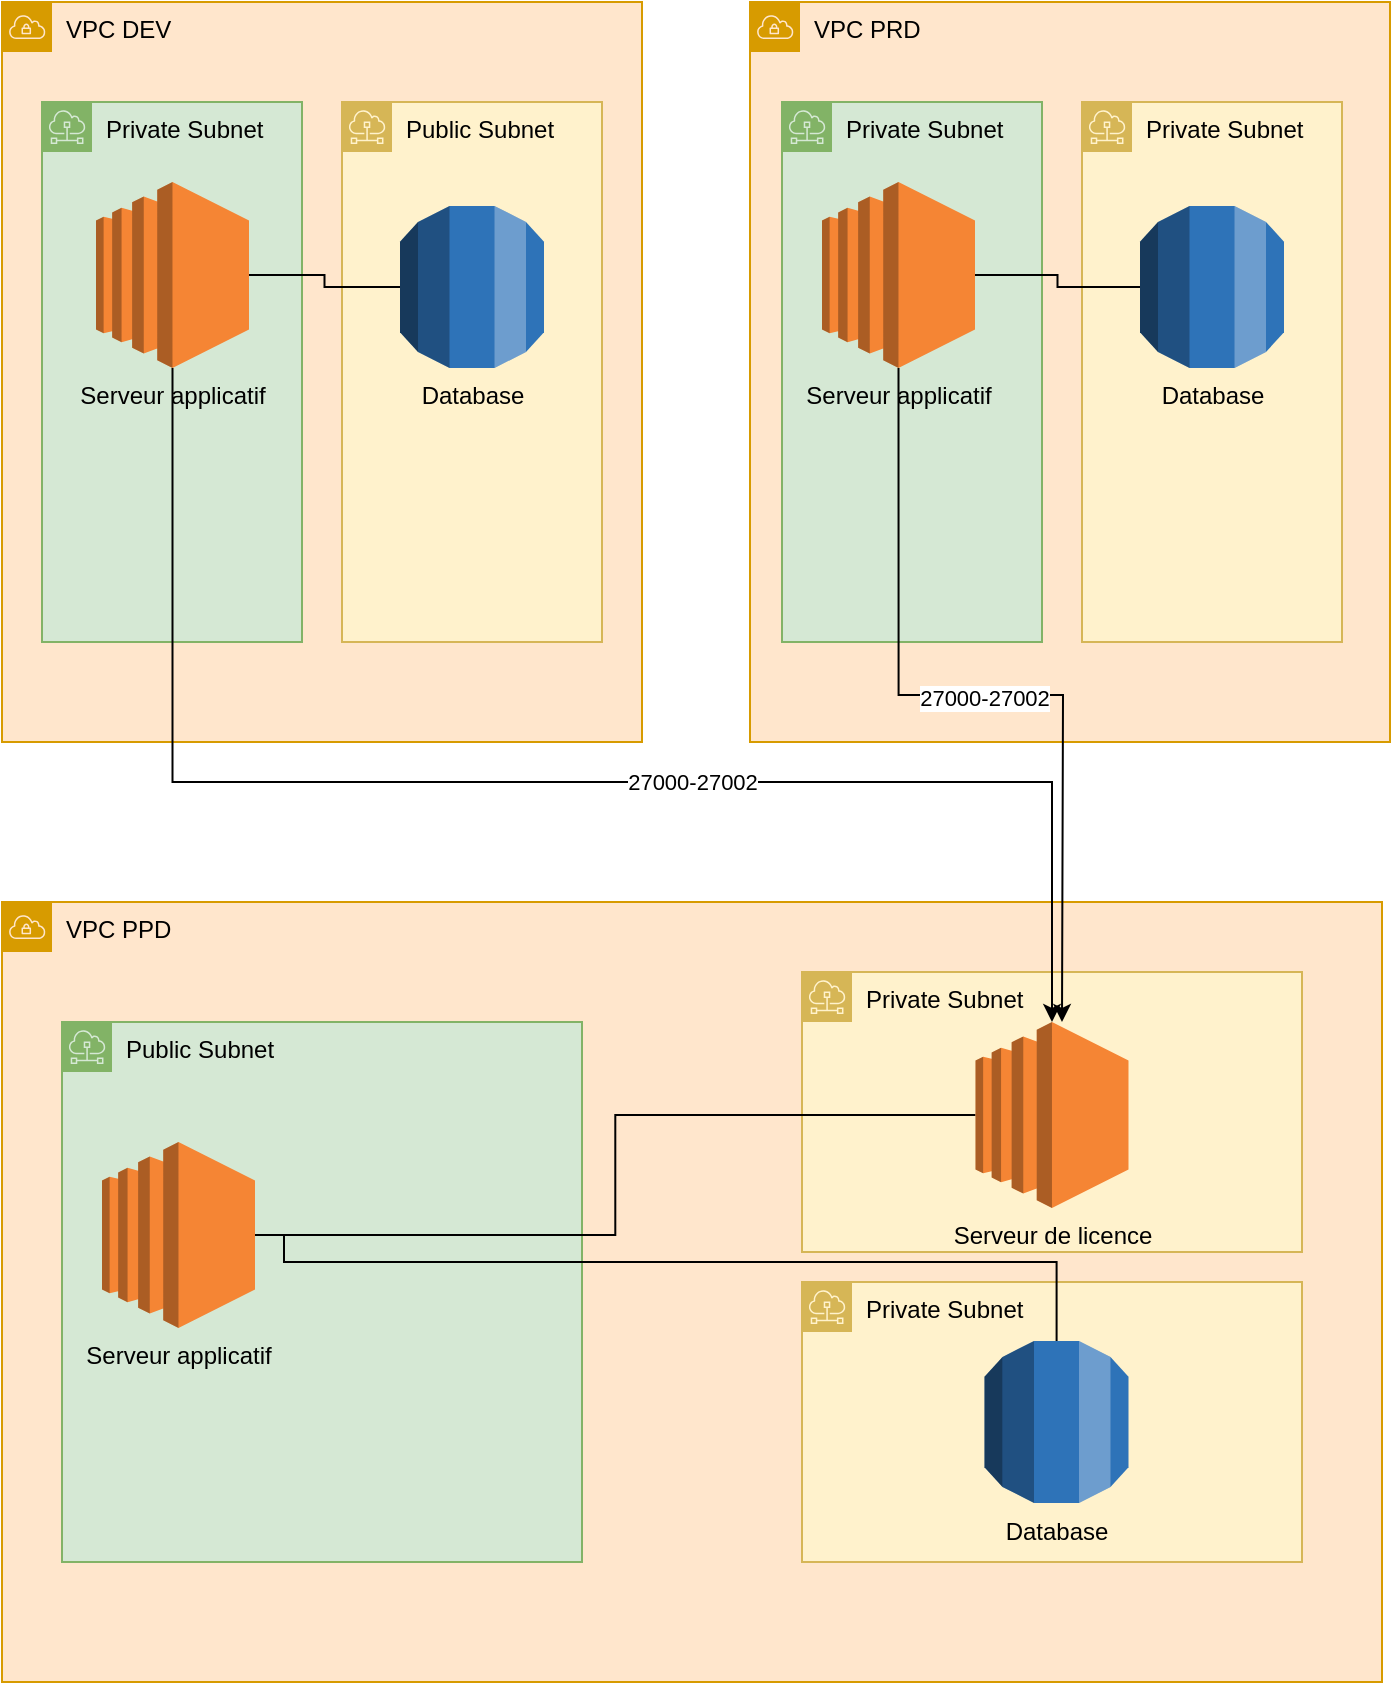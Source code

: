 <mxfile version="27.0.5">
  <diagram name="Page-1" id="OsB_7_WUAibRehnXrm23">
    <mxGraphModel dx="1426" dy="849" grid="1" gridSize="10" guides="1" tooltips="1" connect="1" arrows="1" fold="1" page="1" pageScale="1" pageWidth="827" pageHeight="1169" math="0" shadow="0">
      <root>
        <mxCell id="0" />
        <mxCell id="1" parent="0" />
        <mxCell id="AaEuq2-4uxHBJguaWOOD-2" value="VPC PPD" style="sketch=0;outlineConnect=0;html=1;whiteSpace=wrap;fontSize=12;fontStyle=0;shape=mxgraph.aws4.group;grIcon=mxgraph.aws4.group_vpc;strokeColor=#d79b00;fillColor=#ffe6cc;verticalAlign=top;align=left;spacingLeft=30;dashed=0;" vertex="1" parent="1">
          <mxGeometry x="40" y="480" width="690" height="390" as="geometry" />
        </mxCell>
        <mxCell id="AaEuq2-4uxHBJguaWOOD-16" value="Private Subnet" style="sketch=0;outlineConnect=0;html=1;whiteSpace=wrap;fontSize=12;fontStyle=0;shape=mxgraph.aws4.group;grIcon=mxgraph.aws4.group_subnet;strokeColor=#d6b656;fillColor=#fff2cc;verticalAlign=top;align=left;spacingLeft=30;dashed=0;" vertex="1" parent="1">
          <mxGeometry x="440" y="515" width="250" height="140" as="geometry" />
        </mxCell>
        <mxCell id="AaEuq2-4uxHBJguaWOOD-1" value="VPC PRD" style="sketch=0;outlineConnect=0;html=1;whiteSpace=wrap;fontSize=12;fontStyle=0;shape=mxgraph.aws4.group;grIcon=mxgraph.aws4.group_vpc;strokeColor=#d79b00;fillColor=#ffe6cc;verticalAlign=top;align=left;spacingLeft=30;dashed=0;" vertex="1" parent="1">
          <mxGeometry x="414" y="30" width="320" height="370" as="geometry" />
        </mxCell>
        <mxCell id="AaEuq2-4uxHBJguaWOOD-3" value="VPC DEV" style="sketch=0;outlineConnect=0;html=1;whiteSpace=wrap;fontSize=12;fontStyle=0;shape=mxgraph.aws4.group;grIcon=mxgraph.aws4.group_vpc;strokeColor=#d79b00;fillColor=#ffe6cc;verticalAlign=top;align=left;spacingLeft=30;dashed=0;" vertex="1" parent="1">
          <mxGeometry x="40" y="30" width="320" height="370" as="geometry" />
        </mxCell>
        <mxCell id="AaEuq2-4uxHBJguaWOOD-6" value="Private Subnet" style="sketch=0;outlineConnect=0;html=1;whiteSpace=wrap;fontSize=12;fontStyle=0;shape=mxgraph.aws4.group;grIcon=mxgraph.aws4.group_subnet;strokeColor=#82b366;fillColor=#d5e8d4;verticalAlign=top;align=left;spacingLeft=30;dashed=0;" vertex="1" parent="1">
          <mxGeometry x="60" y="80" width="130" height="270" as="geometry" />
        </mxCell>
        <mxCell id="AaEuq2-4uxHBJguaWOOD-7" value="Public Subnet" style="sketch=0;outlineConnect=0;html=1;whiteSpace=wrap;fontSize=12;fontStyle=0;shape=mxgraph.aws4.group;grIcon=mxgraph.aws4.group_subnet;strokeColor=#d6b656;fillColor=#fff2cc;verticalAlign=top;align=left;spacingLeft=30;dashed=0;" vertex="1" parent="1">
          <mxGeometry x="210" y="80" width="130" height="270" as="geometry" />
        </mxCell>
        <mxCell id="AaEuq2-4uxHBJguaWOOD-8" value="Private Subnet" style="sketch=0;outlineConnect=0;html=1;whiteSpace=wrap;fontSize=12;fontStyle=0;shape=mxgraph.aws4.group;grIcon=mxgraph.aws4.group_subnet;strokeColor=#d6b656;fillColor=#fff2cc;verticalAlign=top;align=left;spacingLeft=30;dashed=0;" vertex="1" parent="1">
          <mxGeometry x="580" y="80" width="130" height="270" as="geometry" />
        </mxCell>
        <mxCell id="AaEuq2-4uxHBJguaWOOD-9" value="Private Subnet" style="sketch=0;outlineConnect=0;html=1;whiteSpace=wrap;fontSize=12;fontStyle=0;shape=mxgraph.aws4.group;grIcon=mxgraph.aws4.group_subnet;strokeColor=#82b366;fillColor=#d5e8d4;verticalAlign=top;align=left;spacingLeft=30;dashed=0;" vertex="1" parent="1">
          <mxGeometry x="430" y="80" width="130" height="270" as="geometry" />
        </mxCell>
        <mxCell id="AaEuq2-4uxHBJguaWOOD-10" value="Private Subnet" style="sketch=0;outlineConnect=0;html=1;whiteSpace=wrap;fontSize=12;fontStyle=0;shape=mxgraph.aws4.group;grIcon=mxgraph.aws4.group_subnet;strokeColor=#d6b656;fillColor=#fff2cc;verticalAlign=top;align=left;spacingLeft=30;dashed=0;" vertex="1" parent="1">
          <mxGeometry x="440" y="670" width="250" height="140" as="geometry" />
        </mxCell>
        <mxCell id="AaEuq2-4uxHBJguaWOOD-11" value="Public Subnet" style="sketch=0;outlineConnect=0;html=1;whiteSpace=wrap;fontSize=12;fontStyle=0;shape=mxgraph.aws4.group;grIcon=mxgraph.aws4.group_subnet;strokeColor=#82b366;fillColor=#d5e8d4;verticalAlign=top;align=left;spacingLeft=30;dashed=0;" vertex="1" parent="1">
          <mxGeometry x="70" y="540" width="260" height="270" as="geometry" />
        </mxCell>
        <mxCell id="AaEuq2-4uxHBJguaWOOD-20" style="edgeStyle=orthogonalEdgeStyle;rounded=0;orthogonalLoop=1;jettySize=auto;html=1;" edge="1" parent="1" source="AaEuq2-4uxHBJguaWOOD-12" target="AaEuq2-4uxHBJguaWOOD-15">
          <mxGeometry relative="1" as="geometry">
            <Array as="points">
              <mxPoint x="125" y="420" />
              <mxPoint x="565" y="420" />
            </Array>
          </mxGeometry>
        </mxCell>
        <mxCell id="AaEuq2-4uxHBJguaWOOD-29" value="27000-27002" style="edgeLabel;html=1;align=center;verticalAlign=middle;resizable=0;points=[];" vertex="1" connectable="0" parent="AaEuq2-4uxHBJguaWOOD-20">
          <mxGeometry x="0.215" relative="1" as="geometry">
            <mxPoint as="offset" />
          </mxGeometry>
        </mxCell>
        <mxCell id="AaEuq2-4uxHBJguaWOOD-12" value="Serveur applicatif" style="outlineConnect=0;dashed=0;verticalLabelPosition=bottom;verticalAlign=top;align=center;html=1;shape=mxgraph.aws3.ec2;fillColor=#F58534;gradientColor=none;" vertex="1" parent="1">
          <mxGeometry x="87" y="120" width="76.5" height="93" as="geometry" />
        </mxCell>
        <mxCell id="AaEuq2-4uxHBJguaWOOD-22" style="edgeStyle=orthogonalEdgeStyle;rounded=0;orthogonalLoop=1;jettySize=auto;html=1;endArrow=none;startFill=0;" edge="1" parent="1" source="AaEuq2-4uxHBJguaWOOD-13" target="AaEuq2-4uxHBJguaWOOD-15">
          <mxGeometry relative="1" as="geometry" />
        </mxCell>
        <mxCell id="AaEuq2-4uxHBJguaWOOD-13" value="Serveur applicatif" style="outlineConnect=0;dashed=0;verticalLabelPosition=bottom;verticalAlign=top;align=center;html=1;shape=mxgraph.aws3.ec2;fillColor=#F58534;gradientColor=none;" vertex="1" parent="1">
          <mxGeometry x="90" y="600" width="76.5" height="93" as="geometry" />
        </mxCell>
        <mxCell id="AaEuq2-4uxHBJguaWOOD-21" style="edgeStyle=orthogonalEdgeStyle;rounded=0;orthogonalLoop=1;jettySize=auto;html=1;exitX=0.5;exitY=1;exitDx=0;exitDy=0;exitPerimeter=0;" edge="1" parent="1" source="AaEuq2-4uxHBJguaWOOD-14">
          <mxGeometry relative="1" as="geometry">
            <mxPoint x="570" y="540" as="targetPoint" />
          </mxGeometry>
        </mxCell>
        <mxCell id="AaEuq2-4uxHBJguaWOOD-30" value="&lt;span style=&quot;color: rgba(0, 0, 0, 0); font-family: monospace; font-size: 0px; text-align: start; background-color: rgb(236, 236, 236);&quot;&gt;%3CmxGraphModel%3E%3Croot%3E%3CmxCell%20id%3D%220%22%2F%3E%3CmxCell%20id%3D%221%22%20parent%3D%220%22%2F%3E%3CmxCell%20id%3D%222%22%20value%3D%2227000-27002%22%20style%3D%22edgeLabel%3Bhtml%3D1%3Balign%3Dcenter%3BverticalAlign%3Dmiddle%3Bresizable%3D0%3Bpoints%3D%5B%5D%3B%22%20vertex%3D%221%22%20connectable%3D%220%22%20parent%3D%221%22%3E%3CmxGeometry%20x%3D%22384.3%22%20y%3D%22420%22%20as%3D%22geometry%22%2F%3E%3C%2FmxCell%3E%3C%2Froot%3E%3C%2FmxGraphModel%3E&lt;/span&gt;&lt;span style=&quot;color: rgba(0, 0, 0, 0); font-family: monospace; font-size: 0px; text-align: start; background-color: rgb(236, 236, 236);&quot;&gt;%3CmxGraphModel%3E%3Croot%3E%3CmxCell%20id%3D%220%22%2F%3E%3CmxCell%20id%3D%221%22%20parent%3D%220%22%2F%3E%3CmxCell%20id%3D%222%22%20value%3D%2227000-27002%22%20style%3D%22edgeLabel%3Bhtml%3D1%3Balign%3Dcenter%3BverticalAlign%3Dmiddle%3Bresizable%3D0%3Bpoints%3D%5B%5D%3B%22%20vertex%3D%221%22%20connectable%3D%220%22%20parent%3D%221%22%3E%3CmxGeometry%20x%3D%22384.3%22%20y%3D%22420%22%20as%3D%22geometry%22%2F%3E%3C%2FmxCell%3E%3C%2Froot%3E%3C%2FmxGraphModel%3E&lt;/span&gt;" style="edgeLabel;html=1;align=center;verticalAlign=middle;resizable=0;points=[];" vertex="1" connectable="0" parent="AaEuq2-4uxHBJguaWOOD-21">
          <mxGeometry x="-0.041" y="2" relative="1" as="geometry">
            <mxPoint y="1" as="offset" />
          </mxGeometry>
        </mxCell>
        <mxCell id="AaEuq2-4uxHBJguaWOOD-31" value="27000-27002" style="edgeLabel;html=1;align=center;verticalAlign=middle;resizable=0;points=[];" vertex="1" connectable="0" parent="AaEuq2-4uxHBJguaWOOD-21">
          <mxGeometry x="0.008" relative="1" as="geometry">
            <mxPoint y="1" as="offset" />
          </mxGeometry>
        </mxCell>
        <mxCell id="AaEuq2-4uxHBJguaWOOD-14" value="Serveur applicatif" style="outlineConnect=0;dashed=0;verticalLabelPosition=bottom;verticalAlign=top;align=center;html=1;shape=mxgraph.aws3.ec2;fillColor=#F58534;gradientColor=none;" vertex="1" parent="1">
          <mxGeometry x="450" y="120" width="76.5" height="93" as="geometry" />
        </mxCell>
        <mxCell id="AaEuq2-4uxHBJguaWOOD-15" value="Serveur de licence" style="outlineConnect=0;dashed=0;verticalLabelPosition=bottom;verticalAlign=top;align=center;html=1;shape=mxgraph.aws3.ec2;fillColor=#F58534;gradientColor=none;" vertex="1" parent="1">
          <mxGeometry x="526.75" y="540" width="76.5" height="93" as="geometry" />
        </mxCell>
        <mxCell id="AaEuq2-4uxHBJguaWOOD-26" style="edgeStyle=orthogonalEdgeStyle;rounded=0;orthogonalLoop=1;jettySize=auto;html=1;endArrow=none;startFill=0;" edge="1" parent="1" source="AaEuq2-4uxHBJguaWOOD-23" target="AaEuq2-4uxHBJguaWOOD-12">
          <mxGeometry relative="1" as="geometry" />
        </mxCell>
        <mxCell id="AaEuq2-4uxHBJguaWOOD-23" value="Database" style="outlineConnect=0;dashed=0;verticalLabelPosition=bottom;verticalAlign=top;align=center;html=1;shape=mxgraph.aws3.rds;fillColor=#2E73B8;gradientColor=none;" vertex="1" parent="1">
          <mxGeometry x="239" y="132" width="72" height="81" as="geometry" />
        </mxCell>
        <mxCell id="AaEuq2-4uxHBJguaWOOD-27" style="edgeStyle=orthogonalEdgeStyle;rounded=0;orthogonalLoop=1;jettySize=auto;html=1;endArrow=none;startFill=0;" edge="1" parent="1" source="AaEuq2-4uxHBJguaWOOD-24" target="AaEuq2-4uxHBJguaWOOD-14">
          <mxGeometry relative="1" as="geometry" />
        </mxCell>
        <mxCell id="AaEuq2-4uxHBJguaWOOD-24" value="Database" style="outlineConnect=0;dashed=0;verticalLabelPosition=bottom;verticalAlign=top;align=center;html=1;shape=mxgraph.aws3.rds;fillColor=#2E73B8;gradientColor=none;" vertex="1" parent="1">
          <mxGeometry x="609" y="132" width="72" height="81" as="geometry" />
        </mxCell>
        <mxCell id="AaEuq2-4uxHBJguaWOOD-28" style="edgeStyle=orthogonalEdgeStyle;rounded=0;orthogonalLoop=1;jettySize=auto;html=1;entryX=1;entryY=0.5;entryDx=0;entryDy=0;entryPerimeter=0;endArrow=none;startFill=0;" edge="1" parent="1" source="AaEuq2-4uxHBJguaWOOD-25" target="AaEuq2-4uxHBJguaWOOD-13">
          <mxGeometry relative="1" as="geometry">
            <mxPoint x="180" y="650" as="targetPoint" />
            <Array as="points">
              <mxPoint x="567" y="660" />
              <mxPoint x="181" y="660" />
              <mxPoint x="181" y="647" />
            </Array>
          </mxGeometry>
        </mxCell>
        <mxCell id="AaEuq2-4uxHBJguaWOOD-25" value="Database" style="outlineConnect=0;dashed=0;verticalLabelPosition=bottom;verticalAlign=top;align=center;html=1;shape=mxgraph.aws3.rds;fillColor=#2E73B8;gradientColor=none;" vertex="1" parent="1">
          <mxGeometry x="531.25" y="699.5" width="72" height="81" as="geometry" />
        </mxCell>
      </root>
    </mxGraphModel>
  </diagram>
</mxfile>
